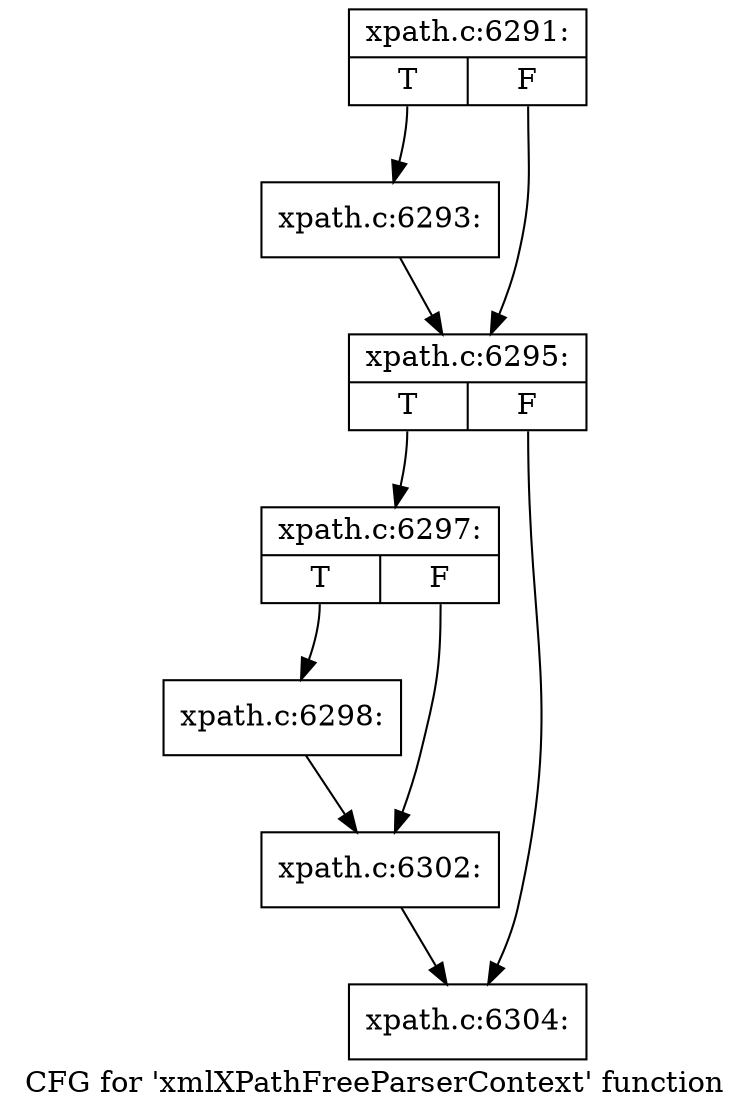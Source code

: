 digraph "CFG for 'xmlXPathFreeParserContext' function" {
	label="CFG for 'xmlXPathFreeParserContext' function";

	Node0x47ea530 [shape=record,label="{xpath.c:6291:|{<s0>T|<s1>F}}"];
	Node0x47ea530:s0 -> Node0x47ea330;
	Node0x47ea530:s1 -> Node0x47ea380;
	Node0x47ea330 [shape=record,label="{xpath.c:6293:}"];
	Node0x47ea330 -> Node0x47ea380;
	Node0x47ea380 [shape=record,label="{xpath.c:6295:|{<s0>T|<s1>F}}"];
	Node0x47ea380:s0 -> Node0x4922a80;
	Node0x47ea380:s1 -> Node0x4922ad0;
	Node0x4922a80 [shape=record,label="{xpath.c:6297:|{<s0>T|<s1>F}}"];
	Node0x4922a80:s0 -> Node0x4922fc0;
	Node0x4922a80:s1 -> Node0x4923010;
	Node0x4922fc0 [shape=record,label="{xpath.c:6298:}"];
	Node0x4922fc0 -> Node0x4923010;
	Node0x4923010 [shape=record,label="{xpath.c:6302:}"];
	Node0x4923010 -> Node0x4922ad0;
	Node0x4922ad0 [shape=record,label="{xpath.c:6304:}"];
}
